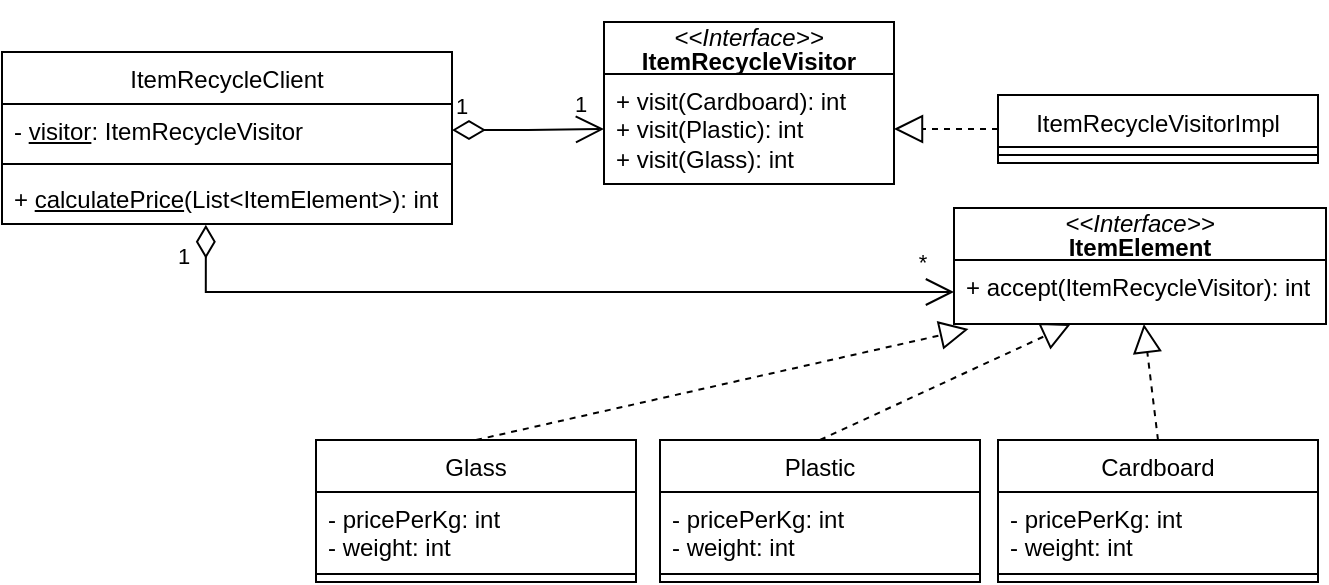 <mxfile version="22.0.6" type="google">
  <diagram id="C5RBs43oDa-KdzZeNtuy" name="Page-1">
    <mxGraphModel grid="0" page="1" gridSize="10" guides="1" tooltips="1" connect="1" arrows="1" fold="1" pageScale="1" pageWidth="827" pageHeight="1169" math="0" shadow="0">
      <root>
        <mxCell id="WIyWlLk6GJQsqaUBKTNV-0" />
        <mxCell id="WIyWlLk6GJQsqaUBKTNV-1" parent="WIyWlLk6GJQsqaUBKTNV-0" />
        <mxCell id="txBkFXLmkX4mDDcsSo-i-9" value="&lt;p style=&quot;line-height: 100%;&quot;&gt;&lt;font style=&quot;font-size: 12px;&quot;&gt;&lt;i&gt;&amp;lt;&amp;lt;Interface&amp;gt;&amp;gt;&lt;/i&gt;&lt;br&gt;&lt;b&gt;ItemRecycleVisitor&lt;/b&gt;&lt;/font&gt;&lt;/p&gt;" style="swimlane;fontStyle=0;childLayout=stackLayout;horizontal=1;startSize=26;fillColor=none;horizontalStack=0;resizeParent=1;resizeParentMax=0;resizeLast=0;collapsible=1;marginBottom=0;html=1;whiteSpace=wrap;" vertex="1" parent="WIyWlLk6GJQsqaUBKTNV-1">
          <mxGeometry x="354" y="122" width="145" height="81" as="geometry" />
        </mxCell>
        <mxCell id="txBkFXLmkX4mDDcsSo-i-10" value="+ visit(Cardboard): int&lt;br style=&quot;--tw-translate-x:0; --tw-translate-y:0; --tw-rotate:0; --tw-skew-x:0; --tw-skew-y:0; --tw-scale-x:1; --tw-scale-y:1; --tw-pan-x: ; --tw-pan-y: ; --tw-pinch-zoom: ; --tw-scroll-snap-strictness:proximity; --tw-ordinal: ; --tw-slashed-zero: ; --tw-numeric-figure: ; --tw-numeric-spacing: ; --tw-numeric-fraction: ; --tw-ring-inset: ; --tw-ring-offset-width:0px; --tw-ring-offset-color:#fff; --tw-ring-color:rgb(59 130 246 / 0.5); --tw-ring-offset-shadow:0 0 #0000; --tw-ring-shadow:0 0 #0000; --tw-shadow:0 0 #0000; --tw-shadow-colored:0 0 #0000; --tw-blur: ; --tw-brightness: ; --tw-contrast: ; --tw-grayscale: ; --tw-hue-rotate: ; --tw-invert: ; --tw-saturate: ; --tw-sepia: ; --tw-drop-shadow: ; --tw-backdrop-blur: ; --tw-backdrop-brightness: ; --tw-backdrop-contrast: ; --tw-backdrop-grayscale: ; --tw-backdrop-hue-rotate: ; --tw-backdrop-invert: ; --tw-backdrop-opacity: ; --tw-backdrop-saturate: ; --tw-backdrop-sepia: ; border-color: var(--border-color);&quot;&gt;+ visit(Plastic): int&lt;br style=&quot;--tw-translate-x:0; --tw-translate-y:0; --tw-rotate:0; --tw-skew-x:0; --tw-skew-y:0; --tw-scale-x:1; --tw-scale-y:1; --tw-pan-x: ; --tw-pan-y: ; --tw-pinch-zoom: ; --tw-scroll-snap-strictness:proximity; --tw-ordinal: ; --tw-slashed-zero: ; --tw-numeric-figure: ; --tw-numeric-spacing: ; --tw-numeric-fraction: ; --tw-ring-inset: ; --tw-ring-offset-width:0px; --tw-ring-offset-color:#fff; --tw-ring-color:rgb(59 130 246 / 0.5); --tw-ring-offset-shadow:0 0 #0000; --tw-ring-shadow:0 0 #0000; --tw-shadow:0 0 #0000; --tw-shadow-colored:0 0 #0000; --tw-blur: ; --tw-brightness: ; --tw-contrast: ; --tw-grayscale: ; --tw-hue-rotate: ; --tw-invert: ; --tw-saturate: ; --tw-sepia: ; --tw-drop-shadow: ; --tw-backdrop-blur: ; --tw-backdrop-brightness: ; --tw-backdrop-contrast: ; --tw-backdrop-grayscale: ; --tw-backdrop-hue-rotate: ; --tw-backdrop-invert: ; --tw-backdrop-opacity: ; --tw-backdrop-saturate: ; --tw-backdrop-sepia: ; border-color: var(--border-color);&quot;&gt;+ visit(Glass): int" style="text;strokeColor=none;fillColor=none;align=left;verticalAlign=top;spacingLeft=4;spacingRight=4;overflow=hidden;rotatable=0;points=[[0,0.5],[1,0.5]];portConstraint=eastwest;whiteSpace=wrap;html=1;" vertex="1" parent="txBkFXLmkX4mDDcsSo-i-9">
          <mxGeometry y="26" width="145" height="55" as="geometry" />
        </mxCell>
        <mxCell id="txBkFXLmkX4mDDcsSo-i-13" value="&lt;p style=&quot;line-height: 100%;&quot;&gt;&lt;font style=&quot;font-size: 12px;&quot;&gt;&lt;i&gt;&amp;lt;&amp;lt;Interface&amp;gt;&amp;gt;&lt;/i&gt;&lt;br&gt;&lt;b&gt;ItemElement&lt;/b&gt;&lt;/font&gt;&lt;/p&gt;" style="swimlane;fontStyle=0;childLayout=stackLayout;horizontal=1;startSize=26;fillColor=none;horizontalStack=0;resizeParent=1;resizeParentMax=0;resizeLast=0;collapsible=1;marginBottom=0;html=1;whiteSpace=wrap;" vertex="1" parent="WIyWlLk6GJQsqaUBKTNV-1">
          <mxGeometry x="529" y="215" width="186" height="58" as="geometry" />
        </mxCell>
        <mxCell id="txBkFXLmkX4mDDcsSo-i-14" value="+ accept(ItemRecycleVisitor): int" style="text;strokeColor=none;fillColor=none;align=left;verticalAlign=top;spacingLeft=4;spacingRight=4;overflow=hidden;rotatable=0;points=[[0,0.5],[1,0.5]];portConstraint=eastwest;whiteSpace=wrap;html=1;" vertex="1" parent="txBkFXLmkX4mDDcsSo-i-13">
          <mxGeometry y="26" width="186" height="32" as="geometry" />
        </mxCell>
        <mxCell id="txBkFXLmkX4mDDcsSo-i-15" value="&lt;span style=&quot;font-weight: normal;&quot;&gt;Glass&lt;/span&gt;" style="swimlane;fontStyle=1;align=center;verticalAlign=top;childLayout=stackLayout;horizontal=1;startSize=26;horizontalStack=0;resizeParent=1;resizeParentMax=0;resizeLast=0;collapsible=1;marginBottom=0;whiteSpace=wrap;html=1;" vertex="1" parent="WIyWlLk6GJQsqaUBKTNV-1">
          <mxGeometry x="210" y="331" width="160" height="71" as="geometry" />
        </mxCell>
        <mxCell id="txBkFXLmkX4mDDcsSo-i-16" value="- pricePerKg: int&lt;br&gt;- weight: int" style="text;strokeColor=none;fillColor=none;align=left;verticalAlign=top;spacingLeft=4;spacingRight=4;overflow=hidden;rotatable=0;points=[[0,0.5],[1,0.5]];portConstraint=eastwest;whiteSpace=wrap;html=1;" vertex="1" parent="txBkFXLmkX4mDDcsSo-i-15">
          <mxGeometry y="26" width="160" height="37" as="geometry" />
        </mxCell>
        <mxCell id="txBkFXLmkX4mDDcsSo-i-17" value="" style="line;strokeWidth=1;fillColor=none;align=left;verticalAlign=middle;spacingTop=-1;spacingLeft=3;spacingRight=3;rotatable=0;labelPosition=right;points=[];portConstraint=eastwest;strokeColor=inherit;" vertex="1" parent="txBkFXLmkX4mDDcsSo-i-15">
          <mxGeometry y="63" width="160" height="8" as="geometry" />
        </mxCell>
        <mxCell id="txBkFXLmkX4mDDcsSo-i-19" value="&lt;span style=&quot;font-weight: normal;&quot;&gt;Plastic&lt;/span&gt;" style="swimlane;fontStyle=1;align=center;verticalAlign=top;childLayout=stackLayout;horizontal=1;startSize=26;horizontalStack=0;resizeParent=1;resizeParentMax=0;resizeLast=0;collapsible=1;marginBottom=0;whiteSpace=wrap;html=1;" vertex="1" parent="WIyWlLk6GJQsqaUBKTNV-1">
          <mxGeometry x="382" y="331" width="160" height="71" as="geometry" />
        </mxCell>
        <mxCell id="txBkFXLmkX4mDDcsSo-i-20" value="- pricePerKg: int&lt;br&gt;- weight: int" style="text;strokeColor=none;fillColor=none;align=left;verticalAlign=top;spacingLeft=4;spacingRight=4;overflow=hidden;rotatable=0;points=[[0,0.5],[1,0.5]];portConstraint=eastwest;whiteSpace=wrap;html=1;" vertex="1" parent="txBkFXLmkX4mDDcsSo-i-19">
          <mxGeometry y="26" width="160" height="37" as="geometry" />
        </mxCell>
        <mxCell id="txBkFXLmkX4mDDcsSo-i-21" value="" style="line;strokeWidth=1;fillColor=none;align=left;verticalAlign=middle;spacingTop=-1;spacingLeft=3;spacingRight=3;rotatable=0;labelPosition=right;points=[];portConstraint=eastwest;strokeColor=inherit;" vertex="1" parent="txBkFXLmkX4mDDcsSo-i-19">
          <mxGeometry y="63" width="160" height="8" as="geometry" />
        </mxCell>
        <mxCell id="txBkFXLmkX4mDDcsSo-i-22" value="&lt;span style=&quot;font-weight: normal;&quot;&gt;Cardboard&lt;/span&gt;" style="swimlane;fontStyle=1;align=center;verticalAlign=top;childLayout=stackLayout;horizontal=1;startSize=26;horizontalStack=0;resizeParent=1;resizeParentMax=0;resizeLast=0;collapsible=1;marginBottom=0;whiteSpace=wrap;html=1;" vertex="1" parent="WIyWlLk6GJQsqaUBKTNV-1">
          <mxGeometry x="551" y="331" width="160" height="71" as="geometry" />
        </mxCell>
        <mxCell id="txBkFXLmkX4mDDcsSo-i-23" value="- pricePerKg: int&lt;br&gt;- weight: int" style="text;strokeColor=none;fillColor=none;align=left;verticalAlign=top;spacingLeft=4;spacingRight=4;overflow=hidden;rotatable=0;points=[[0,0.5],[1,0.5]];portConstraint=eastwest;whiteSpace=wrap;html=1;" vertex="1" parent="txBkFXLmkX4mDDcsSo-i-22">
          <mxGeometry y="26" width="160" height="37" as="geometry" />
        </mxCell>
        <mxCell id="txBkFXLmkX4mDDcsSo-i-24" value="" style="line;strokeWidth=1;fillColor=none;align=left;verticalAlign=middle;spacingTop=-1;spacingLeft=3;spacingRight=3;rotatable=0;labelPosition=right;points=[];portConstraint=eastwest;strokeColor=inherit;" vertex="1" parent="txBkFXLmkX4mDDcsSo-i-22">
          <mxGeometry y="63" width="160" height="8" as="geometry" />
        </mxCell>
        <mxCell id="txBkFXLmkX4mDDcsSo-i-25" value="" style="endArrow=block;dashed=1;endFill=0;endSize=12;html=1;rounded=0;exitX=0.5;exitY=0;exitDx=0;exitDy=0;entryX=0.039;entryY=1.077;entryDx=0;entryDy=0;entryPerimeter=0;" edge="1" parent="WIyWlLk6GJQsqaUBKTNV-1" source="txBkFXLmkX4mDDcsSo-i-15" target="txBkFXLmkX4mDDcsSo-i-14">
          <mxGeometry width="160" relative="1" as="geometry">
            <mxPoint x="340" y="300" as="sourcePoint" />
            <mxPoint x="500" y="300" as="targetPoint" />
          </mxGeometry>
        </mxCell>
        <mxCell id="txBkFXLmkX4mDDcsSo-i-26" value="" style="endArrow=block;dashed=1;endFill=0;endSize=12;html=1;rounded=0;exitX=0.5;exitY=0;exitDx=0;exitDy=0;" edge="1" parent="WIyWlLk6GJQsqaUBKTNV-1" source="txBkFXLmkX4mDDcsSo-i-22" target="txBkFXLmkX4mDDcsSo-i-14">
          <mxGeometry width="160" relative="1" as="geometry">
            <mxPoint x="616" y="305" as="sourcePoint" />
            <mxPoint x="752" y="239" as="targetPoint" />
          </mxGeometry>
        </mxCell>
        <mxCell id="txBkFXLmkX4mDDcsSo-i-27" value="" style="endArrow=block;dashed=1;endFill=0;endSize=12;html=1;rounded=0;exitX=0.5;exitY=0;exitDx=0;exitDy=0;" edge="1" parent="WIyWlLk6GJQsqaUBKTNV-1" source="txBkFXLmkX4mDDcsSo-i-19" target="txBkFXLmkX4mDDcsSo-i-14">
          <mxGeometry width="160" relative="1" as="geometry">
            <mxPoint x="728" y="341" as="sourcePoint" />
            <mxPoint x="573" y="275" as="targetPoint" />
          </mxGeometry>
        </mxCell>
        <mxCell id="txBkFXLmkX4mDDcsSo-i-28" value="&lt;span style=&quot;font-weight: normal;&quot;&gt;ItemRecycleVisitorImpl&lt;/span&gt;" style="swimlane;fontStyle=1;align=center;verticalAlign=top;childLayout=stackLayout;horizontal=1;startSize=26;horizontalStack=0;resizeParent=1;resizeParentMax=0;resizeLast=0;collapsible=1;marginBottom=0;whiteSpace=wrap;html=1;" vertex="1" parent="WIyWlLk6GJQsqaUBKTNV-1">
          <mxGeometry x="551" y="158.5" width="160" height="34" as="geometry" />
        </mxCell>
        <mxCell id="txBkFXLmkX4mDDcsSo-i-30" value="" style="line;strokeWidth=1;fillColor=none;align=left;verticalAlign=middle;spacingTop=-1;spacingLeft=3;spacingRight=3;rotatable=0;labelPosition=right;points=[];portConstraint=eastwest;strokeColor=inherit;" vertex="1" parent="txBkFXLmkX4mDDcsSo-i-28">
          <mxGeometry y="26" width="160" height="8" as="geometry" />
        </mxCell>
        <mxCell id="txBkFXLmkX4mDDcsSo-i-31" value="" style="endArrow=block;dashed=1;endFill=0;endSize=12;html=1;rounded=0;" edge="1" parent="WIyWlLk6GJQsqaUBKTNV-1" source="txBkFXLmkX4mDDcsSo-i-28" target="txBkFXLmkX4mDDcsSo-i-10">
          <mxGeometry width="160" relative="1" as="geometry">
            <mxPoint x="463.5" y="198" as="sourcePoint" />
            <mxPoint x="599.5" y="132" as="targetPoint" />
          </mxGeometry>
        </mxCell>
        <mxCell id="txBkFXLmkX4mDDcsSo-i-41" value="&lt;span style=&quot;font-weight: normal;&quot;&gt;ItemRecycleClient&lt;/span&gt;" style="swimlane;fontStyle=1;align=center;verticalAlign=top;childLayout=stackLayout;horizontal=1;startSize=26;horizontalStack=0;resizeParent=1;resizeParentMax=0;resizeLast=0;collapsible=1;marginBottom=0;whiteSpace=wrap;html=1;" vertex="1" parent="WIyWlLk6GJQsqaUBKTNV-1">
          <mxGeometry x="53" y="137" width="225" height="86" as="geometry" />
        </mxCell>
        <mxCell id="txBkFXLmkX4mDDcsSo-i-42" value="- &lt;u&gt;visitor&lt;/u&gt;: ItemRecycleVisitor" style="text;strokeColor=none;fillColor=none;align=left;verticalAlign=top;spacingLeft=4;spacingRight=4;overflow=hidden;rotatable=0;points=[[0,0.5],[1,0.5]];portConstraint=eastwest;whiteSpace=wrap;html=1;" vertex="1" parent="txBkFXLmkX4mDDcsSo-i-41">
          <mxGeometry y="26" width="225" height="26" as="geometry" />
        </mxCell>
        <mxCell id="txBkFXLmkX4mDDcsSo-i-43" value="" style="line;strokeWidth=1;fillColor=none;align=left;verticalAlign=middle;spacingTop=-1;spacingLeft=3;spacingRight=3;rotatable=0;labelPosition=right;points=[];portConstraint=eastwest;strokeColor=inherit;" vertex="1" parent="txBkFXLmkX4mDDcsSo-i-41">
          <mxGeometry y="52" width="225" height="8" as="geometry" />
        </mxCell>
        <mxCell id="txBkFXLmkX4mDDcsSo-i-44" value="+&amp;nbsp;&lt;u style=&quot;--tw-translate-x:0; --tw-translate-y:0; --tw-rotate:0; --tw-skew-x:0; --tw-skew-y:0; --tw-scale-x:1; --tw-scale-y:1; --tw-pan-x: ; --tw-pan-y: ; --tw-pinch-zoom: ; --tw-scroll-snap-strictness:proximity; --tw-ordinal: ; --tw-slashed-zero: ; --tw-numeric-figure: ; --tw-numeric-spacing: ; --tw-numeric-fraction: ; --tw-ring-inset: ; --tw-ring-offset-width:0px; --tw-ring-offset-color:#fff; --tw-ring-color:rgb(59 130 246 / 0.5); --tw-ring-offset-shadow:0 0 #0000; --tw-ring-shadow:0 0 #0000; --tw-shadow:0 0 #0000; --tw-shadow-colored:0 0 #0000; --tw-blur: ; --tw-brightness: ; --tw-contrast: ; --tw-grayscale: ; --tw-hue-rotate: ; --tw-invert: ; --tw-saturate: ; --tw-sepia: ; --tw-drop-shadow: ; --tw-backdrop-blur: ; --tw-backdrop-brightness: ; --tw-backdrop-contrast: ; --tw-backdrop-grayscale: ; --tw-backdrop-hue-rotate: ; --tw-backdrop-invert: ; --tw-backdrop-opacity: ; --tw-backdrop-saturate: ; --tw-backdrop-sepia: ; border-color: var(--border-color);&quot;&gt;calculatePrice&lt;/u&gt;&lt;span style=&quot;--tw-translate-x:0; --tw-translate-y:0; --tw-rotate:0; --tw-skew-x:0; --tw-skew-y:0; --tw-scale-x:1; --tw-scale-y:1; --tw-pan-x: ; --tw-pan-y: ; --tw-pinch-zoom: ; --tw-scroll-snap-strictness:proximity; --tw-ordinal: ; --tw-slashed-zero: ; --tw-numeric-figure: ; --tw-numeric-spacing: ; --tw-numeric-fraction: ; --tw-ring-inset: ; --tw-ring-offset-width:0px; --tw-ring-offset-color:#fff; --tw-ring-color:rgb(59 130 246 / 0.5); --tw-ring-offset-shadow:0 0 #0000; --tw-ring-shadow:0 0 #0000; --tw-shadow:0 0 #0000; --tw-shadow-colored:0 0 #0000; --tw-blur: ; --tw-brightness: ; --tw-contrast: ; --tw-grayscale: ; --tw-hue-rotate: ; --tw-invert: ; --tw-saturate: ; --tw-sepia: ; --tw-drop-shadow: ; --tw-backdrop-blur: ; --tw-backdrop-brightness: ; --tw-backdrop-contrast: ; --tw-backdrop-grayscale: ; --tw-backdrop-hue-rotate: ; --tw-backdrop-invert: ; --tw-backdrop-opacity: ; --tw-backdrop-saturate: ; --tw-backdrop-sepia: ; border-color: var(--border-color);&quot;&gt;(List&amp;lt;ItemElement&amp;gt;)&lt;/span&gt;: int" style="text;strokeColor=none;fillColor=none;align=left;verticalAlign=top;spacingLeft=4;spacingRight=4;overflow=hidden;rotatable=0;points=[[0,0.5],[1,0.5]];portConstraint=eastwest;whiteSpace=wrap;html=1;" vertex="1" parent="txBkFXLmkX4mDDcsSo-i-41">
          <mxGeometry y="60" width="225" height="26" as="geometry" />
        </mxCell>
        <mxCell id="txBkFXLmkX4mDDcsSo-i-46" value="1" style="endArrow=open;html=1;endSize=12;startArrow=diamondThin;startSize=14;startFill=0;edgeStyle=orthogonalEdgeStyle;align=left;verticalAlign=bottom;rounded=0;" edge="1" parent="WIyWlLk6GJQsqaUBKTNV-1" source="txBkFXLmkX4mDDcsSo-i-42" target="txBkFXLmkX4mDDcsSo-i-10">
          <mxGeometry x="-1" y="3" relative="1" as="geometry">
            <mxPoint x="224" y="258" as="sourcePoint" />
            <mxPoint x="384" y="258" as="targetPoint" />
          </mxGeometry>
        </mxCell>
        <mxCell id="txBkFXLmkX4mDDcsSo-i-48" value="1" style="text;html=1;strokeColor=none;fillColor=none;align=center;verticalAlign=middle;whiteSpace=wrap;rounded=0;fontSize=11;" vertex="1" parent="WIyWlLk6GJQsqaUBKTNV-1">
          <mxGeometry x="331" y="147.5" width="23" height="30" as="geometry" />
        </mxCell>
        <mxCell id="txBkFXLmkX4mDDcsSo-i-50" value="1" style="endArrow=open;html=1;endSize=12;startArrow=diamondThin;startSize=14;startFill=0;edgeStyle=orthogonalEdgeStyle;align=left;verticalAlign=bottom;rounded=0;exitX=0.453;exitY=1.014;exitDx=0;exitDy=0;exitPerimeter=0;" edge="1" parent="WIyWlLk6GJQsqaUBKTNV-1" source="txBkFXLmkX4mDDcsSo-i-44" target="txBkFXLmkX4mDDcsSo-i-14">
          <mxGeometry x="-0.879" y="-16" relative="1" as="geometry">
            <mxPoint x="220" y="265" as="sourcePoint" />
            <mxPoint x="296" y="265" as="targetPoint" />
            <mxPoint as="offset" />
          </mxGeometry>
        </mxCell>
        <mxCell id="txBkFXLmkX4mDDcsSo-i-51" value="*" style="text;html=1;strokeColor=none;fillColor=none;align=center;verticalAlign=middle;whiteSpace=wrap;rounded=0;fontSize=11;" vertex="1" parent="WIyWlLk6GJQsqaUBKTNV-1">
          <mxGeometry x="502" y="227" width="23" height="30" as="geometry" />
        </mxCell>
      </root>
    </mxGraphModel>
  </diagram>
</mxfile>
